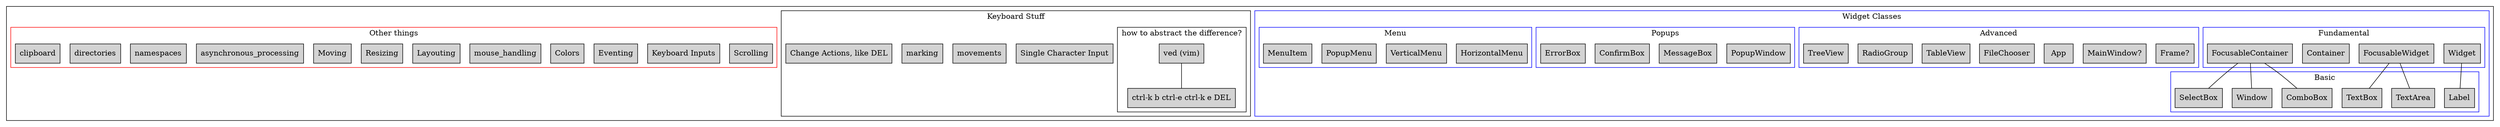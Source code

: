 graph "" {
    compound=true
    subgraph clusterMain {

        node [ shape=box style=filled ]
        subgraph clusterWidgets {
            label="Widget Classes" 
            color=blue 

            subgraph clusterFundamentalWidgets {
                label="Fundamental"
                Widget
                FocusableWidget
                Container
                FocusableContainer
            }
            subgraph clusterBasicWidgets {
                label="Basic"
                ComboBox
                Label
                SelectBox
                TextArea
                TextBox
                Window
            }

            Widget -- Label
            FocusableWidget -- TextBox
            FocusableWidget -- TextArea
            FocusableContainer -- SelectBox
            FocusableContainer -- ComboBox
            FocusableContainer -- Window

            subgraph clusterAdvancedWidgets {
                label="Advanced"
                Frame [ label="Frame?" ]
                MainWindow [ label="MainWindow?" ]
                App
                FileChooser
                TableView
                RadioGroup
                TreeView
            }
            subgraph clusterPopups {
                label="Popups"
                PopupWindow
                MessageBox
                ConfirmBox
                ErrorBox
            }
            subgraph clusterMenu {
                label="Menu"
                HorizontalMenu
                VerticalMenu
                PopupMenu
                MenuItem
            }
        }

        subgraph clusterKeyboard {
            label="Keyboard Stuff"
            SingleCharacterInput [label="Single Character Input"]
            movements
            marking
            changing [label="Change Actions, like DEL"]
            subgraph clusterx { label="how to abstract the difference?"
                xa [label="ved (vim)"] 
                xb [label="ctrl-k b ctrl-e ctrl-k e DEL"]
                xa -- xb
            }
        }

        subgraph clusterOtherThings {
            label="Other things" 
            color=red

            Scrolling
            keyboard_inputs [ label="Keyboard Inputs" ]
            Eventing
            Colors
            mouse_handling
            Layouting
            Resizing
            Moving
            asynchronous_processing
            namespaces
            directories
            clipboard
        }
    }

}
